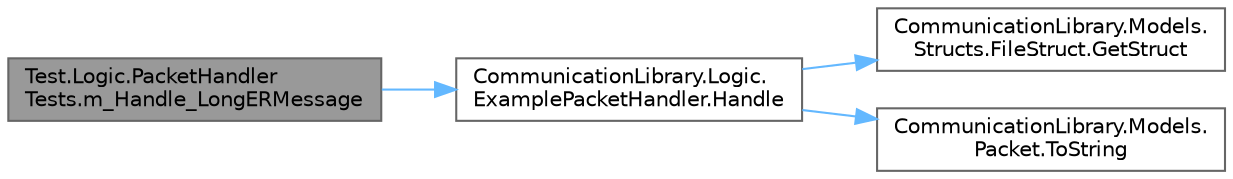 digraph "Test.Logic.PacketHandlerTests.m_Handle_LongERMessage"
{
 // LATEX_PDF_SIZE
  bgcolor="transparent";
  edge [fontname=Helvetica,fontsize=10,labelfontname=Helvetica,labelfontsize=10];
  node [fontname=Helvetica,fontsize=10,shape=box,height=0.2,width=0.4];
  rankdir="LR";
  Node1 [label="Test.Logic.PacketHandler\lTests.m_Handle_LongERMessage",height=0.2,width=0.4,color="gray40", fillcolor="grey60", style="filled", fontcolor="black",tooltip=" "];
  Node1 -> Node2 [color="steelblue1",style="solid"];
  Node2 [label="CommunicationLibrary.Logic.\lExamplePacketHandler.Handle",height=0.2,width=0.4,color="grey40", fillcolor="white", style="filled",URL="$class_communication_library_1_1_logic_1_1_example_packet_handler.html#ac37c4656ec253666e41d40052f9cec90",tooltip="Returns the response packet."];
  Node2 -> Node3 [color="steelblue1",style="solid"];
  Node3 [label="CommunicationLibrary.Models.\lStructs.FileStruct.GetStruct",height=0.2,width=0.4,color="grey40", fillcolor="white", style="filled",URL="$struct_communication_library_1_1_models_1_1_structs_1_1_file_struct.html#ad43218ed24c6b0752d61c3f0c626becf",tooltip=" "];
  Node2 -> Node4 [color="steelblue1",style="solid"];
  Node4 [label="CommunicationLibrary.Models.\lPacket.ToString",height=0.2,width=0.4,color="grey40", fillcolor="white", style="filled",URL="$class_communication_library_1_1_models_1_1_packet.html#ac2faa89d8f680af07c301e254da9881d",tooltip="Returns the packet as a string."];
}
